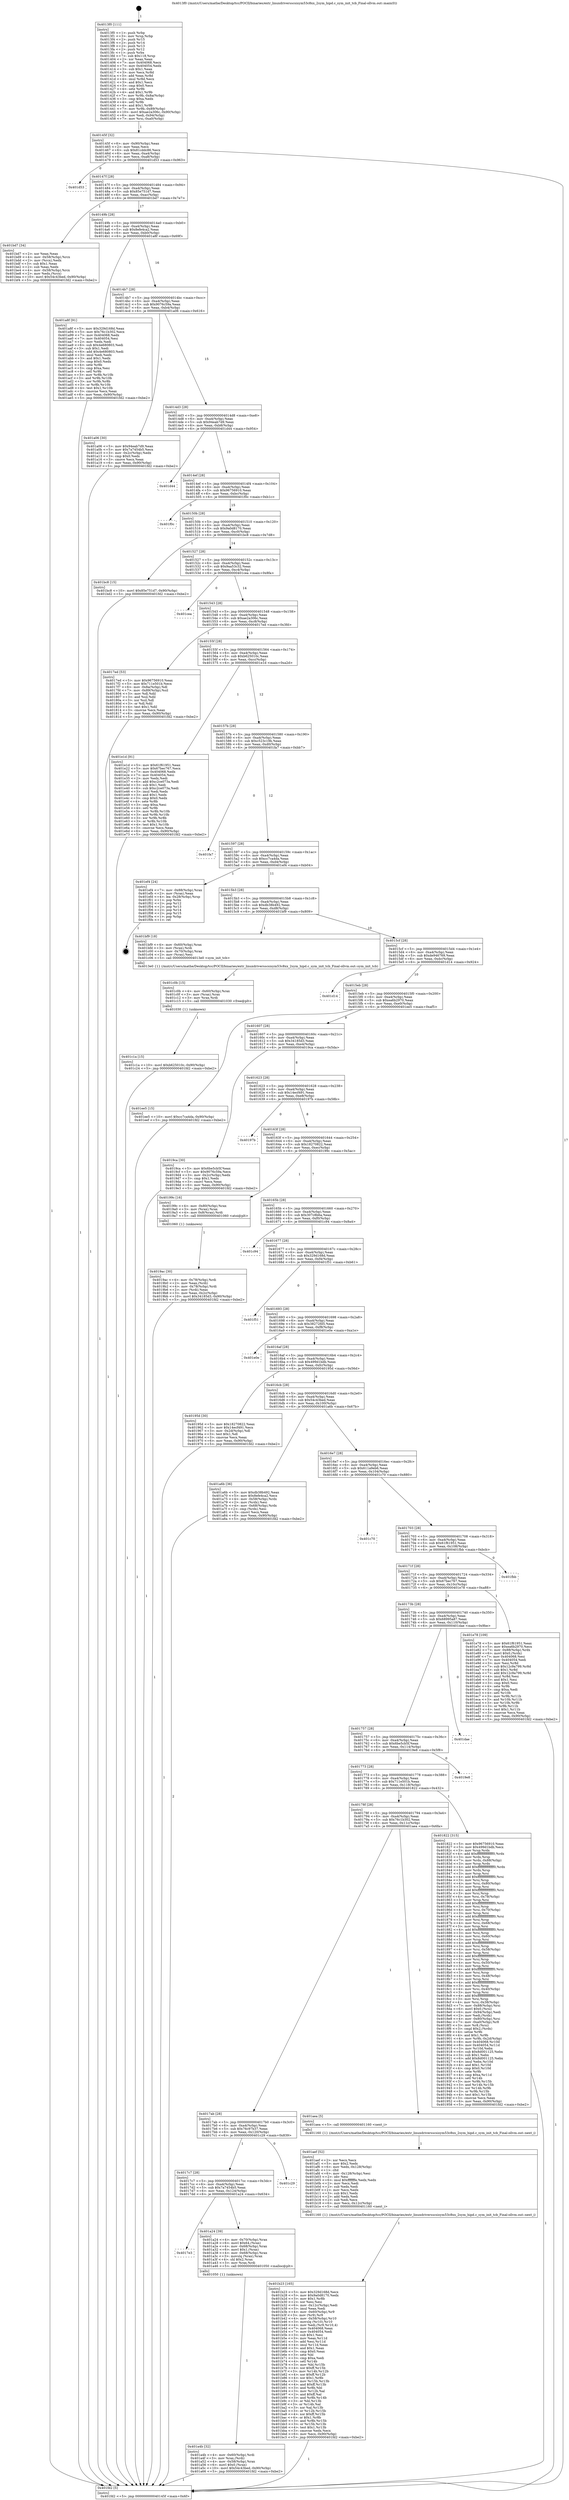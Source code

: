 digraph "0x4013f0" {
  label = "0x4013f0 (/mnt/c/Users/mathe/Desktop/tcc/POCII/binaries/extr_linuxdriversscsisym53c8xx_2sym_hipd.c_sym_init_tcb_Final-ollvm.out::main(0))"
  labelloc = "t"
  node[shape=record]

  Entry [label="",width=0.3,height=0.3,shape=circle,fillcolor=black,style=filled]
  "0x40145f" [label="{
     0x40145f [32]\l
     | [instrs]\l
     &nbsp;&nbsp;0x40145f \<+6\>: mov -0x90(%rbp),%eax\l
     &nbsp;&nbsp;0x401465 \<+2\>: mov %eax,%ecx\l
     &nbsp;&nbsp;0x401467 \<+6\>: sub $0x81cddc86,%ecx\l
     &nbsp;&nbsp;0x40146d \<+6\>: mov %eax,-0xa4(%rbp)\l
     &nbsp;&nbsp;0x401473 \<+6\>: mov %ecx,-0xa8(%rbp)\l
     &nbsp;&nbsp;0x401479 \<+6\>: je 0000000000401d53 \<main+0x963\>\l
  }"]
  "0x401d53" [label="{
     0x401d53\l
  }", style=dashed]
  "0x40147f" [label="{
     0x40147f [28]\l
     | [instrs]\l
     &nbsp;&nbsp;0x40147f \<+5\>: jmp 0000000000401484 \<main+0x94\>\l
     &nbsp;&nbsp;0x401484 \<+6\>: mov -0xa4(%rbp),%eax\l
     &nbsp;&nbsp;0x40148a \<+5\>: sub $0x85e751d7,%eax\l
     &nbsp;&nbsp;0x40148f \<+6\>: mov %eax,-0xac(%rbp)\l
     &nbsp;&nbsp;0x401495 \<+6\>: je 0000000000401bd7 \<main+0x7e7\>\l
  }"]
  Exit [label="",width=0.3,height=0.3,shape=circle,fillcolor=black,style=filled,peripheries=2]
  "0x401bd7" [label="{
     0x401bd7 [34]\l
     | [instrs]\l
     &nbsp;&nbsp;0x401bd7 \<+2\>: xor %eax,%eax\l
     &nbsp;&nbsp;0x401bd9 \<+4\>: mov -0x58(%rbp),%rcx\l
     &nbsp;&nbsp;0x401bdd \<+2\>: mov (%rcx),%edx\l
     &nbsp;&nbsp;0x401bdf \<+3\>: sub $0x1,%eax\l
     &nbsp;&nbsp;0x401be2 \<+2\>: sub %eax,%edx\l
     &nbsp;&nbsp;0x401be4 \<+4\>: mov -0x58(%rbp),%rcx\l
     &nbsp;&nbsp;0x401be8 \<+2\>: mov %edx,(%rcx)\l
     &nbsp;&nbsp;0x401bea \<+10\>: movl $0x54c43bed,-0x90(%rbp)\l
     &nbsp;&nbsp;0x401bf4 \<+5\>: jmp 0000000000401fd2 \<main+0xbe2\>\l
  }"]
  "0x40149b" [label="{
     0x40149b [28]\l
     | [instrs]\l
     &nbsp;&nbsp;0x40149b \<+5\>: jmp 00000000004014a0 \<main+0xb0\>\l
     &nbsp;&nbsp;0x4014a0 \<+6\>: mov -0xa4(%rbp),%eax\l
     &nbsp;&nbsp;0x4014a6 \<+5\>: sub $0x8efe4ca2,%eax\l
     &nbsp;&nbsp;0x4014ab \<+6\>: mov %eax,-0xb0(%rbp)\l
     &nbsp;&nbsp;0x4014b1 \<+6\>: je 0000000000401a8f \<main+0x69f\>\l
  }"]
  "0x401c1a" [label="{
     0x401c1a [15]\l
     | [instrs]\l
     &nbsp;&nbsp;0x401c1a \<+10\>: movl $0xb625010c,-0x90(%rbp)\l
     &nbsp;&nbsp;0x401c24 \<+5\>: jmp 0000000000401fd2 \<main+0xbe2\>\l
  }"]
  "0x401a8f" [label="{
     0x401a8f [91]\l
     | [instrs]\l
     &nbsp;&nbsp;0x401a8f \<+5\>: mov $0x329d168d,%eax\l
     &nbsp;&nbsp;0x401a94 \<+5\>: mov $0x76c1b302,%ecx\l
     &nbsp;&nbsp;0x401a99 \<+7\>: mov 0x404068,%edx\l
     &nbsp;&nbsp;0x401aa0 \<+7\>: mov 0x404054,%esi\l
     &nbsp;&nbsp;0x401aa7 \<+2\>: mov %edx,%edi\l
     &nbsp;&nbsp;0x401aa9 \<+6\>: sub $0x4e680803,%edi\l
     &nbsp;&nbsp;0x401aaf \<+3\>: sub $0x1,%edi\l
     &nbsp;&nbsp;0x401ab2 \<+6\>: add $0x4e680803,%edi\l
     &nbsp;&nbsp;0x401ab8 \<+3\>: imul %edi,%edx\l
     &nbsp;&nbsp;0x401abb \<+3\>: and $0x1,%edx\l
     &nbsp;&nbsp;0x401abe \<+3\>: cmp $0x0,%edx\l
     &nbsp;&nbsp;0x401ac1 \<+4\>: sete %r8b\l
     &nbsp;&nbsp;0x401ac5 \<+3\>: cmp $0xa,%esi\l
     &nbsp;&nbsp;0x401ac8 \<+4\>: setl %r9b\l
     &nbsp;&nbsp;0x401acc \<+3\>: mov %r8b,%r10b\l
     &nbsp;&nbsp;0x401acf \<+3\>: and %r9b,%r10b\l
     &nbsp;&nbsp;0x401ad2 \<+3\>: xor %r9b,%r8b\l
     &nbsp;&nbsp;0x401ad5 \<+3\>: or %r8b,%r10b\l
     &nbsp;&nbsp;0x401ad8 \<+4\>: test $0x1,%r10b\l
     &nbsp;&nbsp;0x401adc \<+3\>: cmovne %ecx,%eax\l
     &nbsp;&nbsp;0x401adf \<+6\>: mov %eax,-0x90(%rbp)\l
     &nbsp;&nbsp;0x401ae5 \<+5\>: jmp 0000000000401fd2 \<main+0xbe2\>\l
  }"]
  "0x4014b7" [label="{
     0x4014b7 [28]\l
     | [instrs]\l
     &nbsp;&nbsp;0x4014b7 \<+5\>: jmp 00000000004014bc \<main+0xcc\>\l
     &nbsp;&nbsp;0x4014bc \<+6\>: mov -0xa4(%rbp),%eax\l
     &nbsp;&nbsp;0x4014c2 \<+5\>: sub $0x9076c59a,%eax\l
     &nbsp;&nbsp;0x4014c7 \<+6\>: mov %eax,-0xb4(%rbp)\l
     &nbsp;&nbsp;0x4014cd \<+6\>: je 0000000000401a06 \<main+0x616\>\l
  }"]
  "0x401c0b" [label="{
     0x401c0b [15]\l
     | [instrs]\l
     &nbsp;&nbsp;0x401c0b \<+4\>: mov -0x60(%rbp),%rax\l
     &nbsp;&nbsp;0x401c0f \<+3\>: mov (%rax),%rax\l
     &nbsp;&nbsp;0x401c12 \<+3\>: mov %rax,%rdi\l
     &nbsp;&nbsp;0x401c15 \<+5\>: call 0000000000401030 \<free@plt\>\l
     | [calls]\l
     &nbsp;&nbsp;0x401030 \{1\} (unknown)\l
  }"]
  "0x401a06" [label="{
     0x401a06 [30]\l
     | [instrs]\l
     &nbsp;&nbsp;0x401a06 \<+5\>: mov $0x94eab7d9,%eax\l
     &nbsp;&nbsp;0x401a0b \<+5\>: mov $0x7a7454b5,%ecx\l
     &nbsp;&nbsp;0x401a10 \<+3\>: mov -0x2c(%rbp),%edx\l
     &nbsp;&nbsp;0x401a13 \<+3\>: cmp $0x0,%edx\l
     &nbsp;&nbsp;0x401a16 \<+3\>: cmove %ecx,%eax\l
     &nbsp;&nbsp;0x401a19 \<+6\>: mov %eax,-0x90(%rbp)\l
     &nbsp;&nbsp;0x401a1f \<+5\>: jmp 0000000000401fd2 \<main+0xbe2\>\l
  }"]
  "0x4014d3" [label="{
     0x4014d3 [28]\l
     | [instrs]\l
     &nbsp;&nbsp;0x4014d3 \<+5\>: jmp 00000000004014d8 \<main+0xe8\>\l
     &nbsp;&nbsp;0x4014d8 \<+6\>: mov -0xa4(%rbp),%eax\l
     &nbsp;&nbsp;0x4014de \<+5\>: sub $0x94eab7d9,%eax\l
     &nbsp;&nbsp;0x4014e3 \<+6\>: mov %eax,-0xb8(%rbp)\l
     &nbsp;&nbsp;0x4014e9 \<+6\>: je 0000000000401d44 \<main+0x954\>\l
  }"]
  "0x401b23" [label="{
     0x401b23 [165]\l
     | [instrs]\l
     &nbsp;&nbsp;0x401b23 \<+5\>: mov $0x329d168d,%ecx\l
     &nbsp;&nbsp;0x401b28 \<+5\>: mov $0x9a0d8170,%edx\l
     &nbsp;&nbsp;0x401b2d \<+3\>: mov $0x1,%r8b\l
     &nbsp;&nbsp;0x401b30 \<+2\>: xor %esi,%esi\l
     &nbsp;&nbsp;0x401b32 \<+6\>: mov -0x12c(%rbp),%edi\l
     &nbsp;&nbsp;0x401b38 \<+3\>: imul %eax,%edi\l
     &nbsp;&nbsp;0x401b3b \<+4\>: mov -0x60(%rbp),%r9\l
     &nbsp;&nbsp;0x401b3f \<+3\>: mov (%r9),%r9\l
     &nbsp;&nbsp;0x401b42 \<+4\>: mov -0x58(%rbp),%r10\l
     &nbsp;&nbsp;0x401b46 \<+3\>: movslq (%r10),%r10\l
     &nbsp;&nbsp;0x401b49 \<+4\>: mov %edi,(%r9,%r10,4)\l
     &nbsp;&nbsp;0x401b4d \<+7\>: mov 0x404068,%eax\l
     &nbsp;&nbsp;0x401b54 \<+7\>: mov 0x404054,%edi\l
     &nbsp;&nbsp;0x401b5b \<+3\>: sub $0x1,%esi\l
     &nbsp;&nbsp;0x401b5e \<+3\>: mov %eax,%r11d\l
     &nbsp;&nbsp;0x401b61 \<+3\>: add %esi,%r11d\l
     &nbsp;&nbsp;0x401b64 \<+4\>: imul %r11d,%eax\l
     &nbsp;&nbsp;0x401b68 \<+3\>: and $0x1,%eax\l
     &nbsp;&nbsp;0x401b6b \<+3\>: cmp $0x0,%eax\l
     &nbsp;&nbsp;0x401b6e \<+3\>: sete %bl\l
     &nbsp;&nbsp;0x401b71 \<+3\>: cmp $0xa,%edi\l
     &nbsp;&nbsp;0x401b74 \<+4\>: setl %r14b\l
     &nbsp;&nbsp;0x401b78 \<+3\>: mov %bl,%r15b\l
     &nbsp;&nbsp;0x401b7b \<+4\>: xor $0xff,%r15b\l
     &nbsp;&nbsp;0x401b7f \<+3\>: mov %r14b,%r12b\l
     &nbsp;&nbsp;0x401b82 \<+4\>: xor $0xff,%r12b\l
     &nbsp;&nbsp;0x401b86 \<+4\>: xor $0x1,%r8b\l
     &nbsp;&nbsp;0x401b8a \<+3\>: mov %r15b,%r13b\l
     &nbsp;&nbsp;0x401b8d \<+4\>: and $0xff,%r13b\l
     &nbsp;&nbsp;0x401b91 \<+3\>: and %r8b,%bl\l
     &nbsp;&nbsp;0x401b94 \<+3\>: mov %r12b,%al\l
     &nbsp;&nbsp;0x401b97 \<+2\>: and $0xff,%al\l
     &nbsp;&nbsp;0x401b99 \<+3\>: and %r8b,%r14b\l
     &nbsp;&nbsp;0x401b9c \<+3\>: or %bl,%r13b\l
     &nbsp;&nbsp;0x401b9f \<+3\>: or %r14b,%al\l
     &nbsp;&nbsp;0x401ba2 \<+3\>: xor %al,%r13b\l
     &nbsp;&nbsp;0x401ba5 \<+3\>: or %r12b,%r15b\l
     &nbsp;&nbsp;0x401ba8 \<+4\>: xor $0xff,%r15b\l
     &nbsp;&nbsp;0x401bac \<+4\>: or $0x1,%r8b\l
     &nbsp;&nbsp;0x401bb0 \<+3\>: and %r8b,%r15b\l
     &nbsp;&nbsp;0x401bb3 \<+3\>: or %r15b,%r13b\l
     &nbsp;&nbsp;0x401bb6 \<+4\>: test $0x1,%r13b\l
     &nbsp;&nbsp;0x401bba \<+3\>: cmovne %edx,%ecx\l
     &nbsp;&nbsp;0x401bbd \<+6\>: mov %ecx,-0x90(%rbp)\l
     &nbsp;&nbsp;0x401bc3 \<+5\>: jmp 0000000000401fd2 \<main+0xbe2\>\l
  }"]
  "0x401d44" [label="{
     0x401d44\l
  }", style=dashed]
  "0x4014ef" [label="{
     0x4014ef [28]\l
     | [instrs]\l
     &nbsp;&nbsp;0x4014ef \<+5\>: jmp 00000000004014f4 \<main+0x104\>\l
     &nbsp;&nbsp;0x4014f4 \<+6\>: mov -0xa4(%rbp),%eax\l
     &nbsp;&nbsp;0x4014fa \<+5\>: sub $0x96756910,%eax\l
     &nbsp;&nbsp;0x4014ff \<+6\>: mov %eax,-0xbc(%rbp)\l
     &nbsp;&nbsp;0x401505 \<+6\>: je 0000000000401f0c \<main+0xb1c\>\l
  }"]
  "0x401aef" [label="{
     0x401aef [52]\l
     | [instrs]\l
     &nbsp;&nbsp;0x401aef \<+2\>: xor %ecx,%ecx\l
     &nbsp;&nbsp;0x401af1 \<+5\>: mov $0x2,%edx\l
     &nbsp;&nbsp;0x401af6 \<+6\>: mov %edx,-0x128(%rbp)\l
     &nbsp;&nbsp;0x401afc \<+1\>: cltd\l
     &nbsp;&nbsp;0x401afd \<+6\>: mov -0x128(%rbp),%esi\l
     &nbsp;&nbsp;0x401b03 \<+2\>: idiv %esi\l
     &nbsp;&nbsp;0x401b05 \<+6\>: imul $0xfffffffe,%edx,%edx\l
     &nbsp;&nbsp;0x401b0b \<+2\>: mov %ecx,%edi\l
     &nbsp;&nbsp;0x401b0d \<+2\>: sub %edx,%edi\l
     &nbsp;&nbsp;0x401b0f \<+2\>: mov %ecx,%edx\l
     &nbsp;&nbsp;0x401b11 \<+3\>: sub $0x1,%edx\l
     &nbsp;&nbsp;0x401b14 \<+2\>: add %edx,%edi\l
     &nbsp;&nbsp;0x401b16 \<+2\>: sub %edi,%ecx\l
     &nbsp;&nbsp;0x401b18 \<+6\>: mov %ecx,-0x12c(%rbp)\l
     &nbsp;&nbsp;0x401b1e \<+5\>: call 0000000000401160 \<next_i\>\l
     | [calls]\l
     &nbsp;&nbsp;0x401160 \{1\} (/mnt/c/Users/mathe/Desktop/tcc/POCII/binaries/extr_linuxdriversscsisym53c8xx_2sym_hipd.c_sym_init_tcb_Final-ollvm.out::next_i)\l
  }"]
  "0x401f0c" [label="{
     0x401f0c\l
  }", style=dashed]
  "0x40150b" [label="{
     0x40150b [28]\l
     | [instrs]\l
     &nbsp;&nbsp;0x40150b \<+5\>: jmp 0000000000401510 \<main+0x120\>\l
     &nbsp;&nbsp;0x401510 \<+6\>: mov -0xa4(%rbp),%eax\l
     &nbsp;&nbsp;0x401516 \<+5\>: sub $0x9a0d8170,%eax\l
     &nbsp;&nbsp;0x40151b \<+6\>: mov %eax,-0xc0(%rbp)\l
     &nbsp;&nbsp;0x401521 \<+6\>: je 0000000000401bc8 \<main+0x7d8\>\l
  }"]
  "0x401a4b" [label="{
     0x401a4b [32]\l
     | [instrs]\l
     &nbsp;&nbsp;0x401a4b \<+4\>: mov -0x60(%rbp),%rdi\l
     &nbsp;&nbsp;0x401a4f \<+3\>: mov %rax,(%rdi)\l
     &nbsp;&nbsp;0x401a52 \<+4\>: mov -0x58(%rbp),%rax\l
     &nbsp;&nbsp;0x401a56 \<+6\>: movl $0x0,(%rax)\l
     &nbsp;&nbsp;0x401a5c \<+10\>: movl $0x54c43bed,-0x90(%rbp)\l
     &nbsp;&nbsp;0x401a66 \<+5\>: jmp 0000000000401fd2 \<main+0xbe2\>\l
  }"]
  "0x401bc8" [label="{
     0x401bc8 [15]\l
     | [instrs]\l
     &nbsp;&nbsp;0x401bc8 \<+10\>: movl $0x85e751d7,-0x90(%rbp)\l
     &nbsp;&nbsp;0x401bd2 \<+5\>: jmp 0000000000401fd2 \<main+0xbe2\>\l
  }"]
  "0x401527" [label="{
     0x401527 [28]\l
     | [instrs]\l
     &nbsp;&nbsp;0x401527 \<+5\>: jmp 000000000040152c \<main+0x13c\>\l
     &nbsp;&nbsp;0x40152c \<+6\>: mov -0xa4(%rbp),%eax\l
     &nbsp;&nbsp;0x401532 \<+5\>: sub $0x9aa53c32,%eax\l
     &nbsp;&nbsp;0x401537 \<+6\>: mov %eax,-0xc4(%rbp)\l
     &nbsp;&nbsp;0x40153d \<+6\>: je 0000000000401cea \<main+0x8fa\>\l
  }"]
  "0x4017e3" [label="{
     0x4017e3\l
  }", style=dashed]
  "0x401cea" [label="{
     0x401cea\l
  }", style=dashed]
  "0x401543" [label="{
     0x401543 [28]\l
     | [instrs]\l
     &nbsp;&nbsp;0x401543 \<+5\>: jmp 0000000000401548 \<main+0x158\>\l
     &nbsp;&nbsp;0x401548 \<+6\>: mov -0xa4(%rbp),%eax\l
     &nbsp;&nbsp;0x40154e \<+5\>: sub $0xae2a306c,%eax\l
     &nbsp;&nbsp;0x401553 \<+6\>: mov %eax,-0xc8(%rbp)\l
     &nbsp;&nbsp;0x401559 \<+6\>: je 00000000004017ed \<main+0x3fd\>\l
  }"]
  "0x401a24" [label="{
     0x401a24 [39]\l
     | [instrs]\l
     &nbsp;&nbsp;0x401a24 \<+4\>: mov -0x70(%rbp),%rax\l
     &nbsp;&nbsp;0x401a28 \<+6\>: movl $0x64,(%rax)\l
     &nbsp;&nbsp;0x401a2e \<+4\>: mov -0x68(%rbp),%rax\l
     &nbsp;&nbsp;0x401a32 \<+6\>: movl $0x1,(%rax)\l
     &nbsp;&nbsp;0x401a38 \<+4\>: mov -0x68(%rbp),%rax\l
     &nbsp;&nbsp;0x401a3c \<+3\>: movslq (%rax),%rax\l
     &nbsp;&nbsp;0x401a3f \<+4\>: shl $0x2,%rax\l
     &nbsp;&nbsp;0x401a43 \<+3\>: mov %rax,%rdi\l
     &nbsp;&nbsp;0x401a46 \<+5\>: call 0000000000401050 \<malloc@plt\>\l
     | [calls]\l
     &nbsp;&nbsp;0x401050 \{1\} (unknown)\l
  }"]
  "0x4017ed" [label="{
     0x4017ed [53]\l
     | [instrs]\l
     &nbsp;&nbsp;0x4017ed \<+5\>: mov $0x96756910,%eax\l
     &nbsp;&nbsp;0x4017f2 \<+5\>: mov $0x711e501b,%ecx\l
     &nbsp;&nbsp;0x4017f7 \<+6\>: mov -0x8a(%rbp),%dl\l
     &nbsp;&nbsp;0x4017fd \<+7\>: mov -0x89(%rbp),%sil\l
     &nbsp;&nbsp;0x401804 \<+3\>: mov %dl,%dil\l
     &nbsp;&nbsp;0x401807 \<+3\>: and %sil,%dil\l
     &nbsp;&nbsp;0x40180a \<+3\>: xor %sil,%dl\l
     &nbsp;&nbsp;0x40180d \<+3\>: or %dl,%dil\l
     &nbsp;&nbsp;0x401810 \<+4\>: test $0x1,%dil\l
     &nbsp;&nbsp;0x401814 \<+3\>: cmovne %ecx,%eax\l
     &nbsp;&nbsp;0x401817 \<+6\>: mov %eax,-0x90(%rbp)\l
     &nbsp;&nbsp;0x40181d \<+5\>: jmp 0000000000401fd2 \<main+0xbe2\>\l
  }"]
  "0x40155f" [label="{
     0x40155f [28]\l
     | [instrs]\l
     &nbsp;&nbsp;0x40155f \<+5\>: jmp 0000000000401564 \<main+0x174\>\l
     &nbsp;&nbsp;0x401564 \<+6\>: mov -0xa4(%rbp),%eax\l
     &nbsp;&nbsp;0x40156a \<+5\>: sub $0xb625010c,%eax\l
     &nbsp;&nbsp;0x40156f \<+6\>: mov %eax,-0xcc(%rbp)\l
     &nbsp;&nbsp;0x401575 \<+6\>: je 0000000000401e1d \<main+0xa2d\>\l
  }"]
  "0x401fd2" [label="{
     0x401fd2 [5]\l
     | [instrs]\l
     &nbsp;&nbsp;0x401fd2 \<+5\>: jmp 000000000040145f \<main+0x6f\>\l
  }"]
  "0x4013f0" [label="{
     0x4013f0 [111]\l
     | [instrs]\l
     &nbsp;&nbsp;0x4013f0 \<+1\>: push %rbp\l
     &nbsp;&nbsp;0x4013f1 \<+3\>: mov %rsp,%rbp\l
     &nbsp;&nbsp;0x4013f4 \<+2\>: push %r15\l
     &nbsp;&nbsp;0x4013f6 \<+2\>: push %r14\l
     &nbsp;&nbsp;0x4013f8 \<+2\>: push %r13\l
     &nbsp;&nbsp;0x4013fa \<+2\>: push %r12\l
     &nbsp;&nbsp;0x4013fc \<+1\>: push %rbx\l
     &nbsp;&nbsp;0x4013fd \<+7\>: sub $0x118,%rsp\l
     &nbsp;&nbsp;0x401404 \<+2\>: xor %eax,%eax\l
     &nbsp;&nbsp;0x401406 \<+7\>: mov 0x404068,%ecx\l
     &nbsp;&nbsp;0x40140d \<+7\>: mov 0x404054,%edx\l
     &nbsp;&nbsp;0x401414 \<+3\>: sub $0x1,%eax\l
     &nbsp;&nbsp;0x401417 \<+3\>: mov %ecx,%r8d\l
     &nbsp;&nbsp;0x40141a \<+3\>: add %eax,%r8d\l
     &nbsp;&nbsp;0x40141d \<+4\>: imul %r8d,%ecx\l
     &nbsp;&nbsp;0x401421 \<+3\>: and $0x1,%ecx\l
     &nbsp;&nbsp;0x401424 \<+3\>: cmp $0x0,%ecx\l
     &nbsp;&nbsp;0x401427 \<+4\>: sete %r9b\l
     &nbsp;&nbsp;0x40142b \<+4\>: and $0x1,%r9b\l
     &nbsp;&nbsp;0x40142f \<+7\>: mov %r9b,-0x8a(%rbp)\l
     &nbsp;&nbsp;0x401436 \<+3\>: cmp $0xa,%edx\l
     &nbsp;&nbsp;0x401439 \<+4\>: setl %r9b\l
     &nbsp;&nbsp;0x40143d \<+4\>: and $0x1,%r9b\l
     &nbsp;&nbsp;0x401441 \<+7\>: mov %r9b,-0x89(%rbp)\l
     &nbsp;&nbsp;0x401448 \<+10\>: movl $0xae2a306c,-0x90(%rbp)\l
     &nbsp;&nbsp;0x401452 \<+6\>: mov %edi,-0x94(%rbp)\l
     &nbsp;&nbsp;0x401458 \<+7\>: mov %rsi,-0xa0(%rbp)\l
  }"]
  "0x4017c7" [label="{
     0x4017c7 [28]\l
     | [instrs]\l
     &nbsp;&nbsp;0x4017c7 \<+5\>: jmp 00000000004017cc \<main+0x3dc\>\l
     &nbsp;&nbsp;0x4017cc \<+6\>: mov -0xa4(%rbp),%eax\l
     &nbsp;&nbsp;0x4017d2 \<+5\>: sub $0x7a7454b5,%eax\l
     &nbsp;&nbsp;0x4017d7 \<+6\>: mov %eax,-0x124(%rbp)\l
     &nbsp;&nbsp;0x4017dd \<+6\>: je 0000000000401a24 \<main+0x634\>\l
  }"]
  "0x401e1d" [label="{
     0x401e1d [91]\l
     | [instrs]\l
     &nbsp;&nbsp;0x401e1d \<+5\>: mov $0x61f61951,%eax\l
     &nbsp;&nbsp;0x401e22 \<+5\>: mov $0x67bec767,%ecx\l
     &nbsp;&nbsp;0x401e27 \<+7\>: mov 0x404068,%edx\l
     &nbsp;&nbsp;0x401e2e \<+7\>: mov 0x404054,%esi\l
     &nbsp;&nbsp;0x401e35 \<+2\>: mov %edx,%edi\l
     &nbsp;&nbsp;0x401e37 \<+6\>: add $0xc2ce073a,%edi\l
     &nbsp;&nbsp;0x401e3d \<+3\>: sub $0x1,%edi\l
     &nbsp;&nbsp;0x401e40 \<+6\>: sub $0xc2ce073a,%edi\l
     &nbsp;&nbsp;0x401e46 \<+3\>: imul %edi,%edx\l
     &nbsp;&nbsp;0x401e49 \<+3\>: and $0x1,%edx\l
     &nbsp;&nbsp;0x401e4c \<+3\>: cmp $0x0,%edx\l
     &nbsp;&nbsp;0x401e4f \<+4\>: sete %r8b\l
     &nbsp;&nbsp;0x401e53 \<+3\>: cmp $0xa,%esi\l
     &nbsp;&nbsp;0x401e56 \<+4\>: setl %r9b\l
     &nbsp;&nbsp;0x401e5a \<+3\>: mov %r8b,%r10b\l
     &nbsp;&nbsp;0x401e5d \<+3\>: and %r9b,%r10b\l
     &nbsp;&nbsp;0x401e60 \<+3\>: xor %r9b,%r8b\l
     &nbsp;&nbsp;0x401e63 \<+3\>: or %r8b,%r10b\l
     &nbsp;&nbsp;0x401e66 \<+4\>: test $0x1,%r10b\l
     &nbsp;&nbsp;0x401e6a \<+3\>: cmovne %ecx,%eax\l
     &nbsp;&nbsp;0x401e6d \<+6\>: mov %eax,-0x90(%rbp)\l
     &nbsp;&nbsp;0x401e73 \<+5\>: jmp 0000000000401fd2 \<main+0xbe2\>\l
  }"]
  "0x40157b" [label="{
     0x40157b [28]\l
     | [instrs]\l
     &nbsp;&nbsp;0x40157b \<+5\>: jmp 0000000000401580 \<main+0x190\>\l
     &nbsp;&nbsp;0x401580 \<+6\>: mov -0xa4(%rbp),%eax\l
     &nbsp;&nbsp;0x401586 \<+5\>: sub $0xc523c19b,%eax\l
     &nbsp;&nbsp;0x40158b \<+6\>: mov %eax,-0xd0(%rbp)\l
     &nbsp;&nbsp;0x401591 \<+6\>: je 0000000000401fa7 \<main+0xbb7\>\l
  }"]
  "0x401c29" [label="{
     0x401c29\l
  }", style=dashed]
  "0x401fa7" [label="{
     0x401fa7\l
  }", style=dashed]
  "0x401597" [label="{
     0x401597 [28]\l
     | [instrs]\l
     &nbsp;&nbsp;0x401597 \<+5\>: jmp 000000000040159c \<main+0x1ac\>\l
     &nbsp;&nbsp;0x40159c \<+6\>: mov -0xa4(%rbp),%eax\l
     &nbsp;&nbsp;0x4015a2 \<+5\>: sub $0xcc7ca4da,%eax\l
     &nbsp;&nbsp;0x4015a7 \<+6\>: mov %eax,-0xd4(%rbp)\l
     &nbsp;&nbsp;0x4015ad \<+6\>: je 0000000000401ef4 \<main+0xb04\>\l
  }"]
  "0x4017ab" [label="{
     0x4017ab [28]\l
     | [instrs]\l
     &nbsp;&nbsp;0x4017ab \<+5\>: jmp 00000000004017b0 \<main+0x3c0\>\l
     &nbsp;&nbsp;0x4017b0 \<+6\>: mov -0xa4(%rbp),%eax\l
     &nbsp;&nbsp;0x4017b6 \<+5\>: sub $0x76c97b37,%eax\l
     &nbsp;&nbsp;0x4017bb \<+6\>: mov %eax,-0x120(%rbp)\l
     &nbsp;&nbsp;0x4017c1 \<+6\>: je 0000000000401c29 \<main+0x839\>\l
  }"]
  "0x401ef4" [label="{
     0x401ef4 [24]\l
     | [instrs]\l
     &nbsp;&nbsp;0x401ef4 \<+7\>: mov -0x88(%rbp),%rax\l
     &nbsp;&nbsp;0x401efb \<+2\>: mov (%rax),%eax\l
     &nbsp;&nbsp;0x401efd \<+4\>: lea -0x28(%rbp),%rsp\l
     &nbsp;&nbsp;0x401f01 \<+1\>: pop %rbx\l
     &nbsp;&nbsp;0x401f02 \<+2\>: pop %r12\l
     &nbsp;&nbsp;0x401f04 \<+2\>: pop %r13\l
     &nbsp;&nbsp;0x401f06 \<+2\>: pop %r14\l
     &nbsp;&nbsp;0x401f08 \<+2\>: pop %r15\l
     &nbsp;&nbsp;0x401f0a \<+1\>: pop %rbp\l
     &nbsp;&nbsp;0x401f0b \<+1\>: ret\l
  }"]
  "0x4015b3" [label="{
     0x4015b3 [28]\l
     | [instrs]\l
     &nbsp;&nbsp;0x4015b3 \<+5\>: jmp 00000000004015b8 \<main+0x1c8\>\l
     &nbsp;&nbsp;0x4015b8 \<+6\>: mov -0xa4(%rbp),%eax\l
     &nbsp;&nbsp;0x4015be \<+5\>: sub $0xdb38b492,%eax\l
     &nbsp;&nbsp;0x4015c3 \<+6\>: mov %eax,-0xd8(%rbp)\l
     &nbsp;&nbsp;0x4015c9 \<+6\>: je 0000000000401bf9 \<main+0x809\>\l
  }"]
  "0x401aea" [label="{
     0x401aea [5]\l
     | [instrs]\l
     &nbsp;&nbsp;0x401aea \<+5\>: call 0000000000401160 \<next_i\>\l
     | [calls]\l
     &nbsp;&nbsp;0x401160 \{1\} (/mnt/c/Users/mathe/Desktop/tcc/POCII/binaries/extr_linuxdriversscsisym53c8xx_2sym_hipd.c_sym_init_tcb_Final-ollvm.out::next_i)\l
  }"]
  "0x401bf9" [label="{
     0x401bf9 [18]\l
     | [instrs]\l
     &nbsp;&nbsp;0x401bf9 \<+4\>: mov -0x60(%rbp),%rax\l
     &nbsp;&nbsp;0x401bfd \<+3\>: mov (%rax),%rdi\l
     &nbsp;&nbsp;0x401c00 \<+4\>: mov -0x70(%rbp),%rax\l
     &nbsp;&nbsp;0x401c04 \<+2\>: mov (%rax),%esi\l
     &nbsp;&nbsp;0x401c06 \<+5\>: call 00000000004013e0 \<sym_init_tcb\>\l
     | [calls]\l
     &nbsp;&nbsp;0x4013e0 \{1\} (/mnt/c/Users/mathe/Desktop/tcc/POCII/binaries/extr_linuxdriversscsisym53c8xx_2sym_hipd.c_sym_init_tcb_Final-ollvm.out::sym_init_tcb)\l
  }"]
  "0x4015cf" [label="{
     0x4015cf [28]\l
     | [instrs]\l
     &nbsp;&nbsp;0x4015cf \<+5\>: jmp 00000000004015d4 \<main+0x1e4\>\l
     &nbsp;&nbsp;0x4015d4 \<+6\>: mov -0xa4(%rbp),%eax\l
     &nbsp;&nbsp;0x4015da \<+5\>: sub $0xde946769,%eax\l
     &nbsp;&nbsp;0x4015df \<+6\>: mov %eax,-0xdc(%rbp)\l
     &nbsp;&nbsp;0x4015e5 \<+6\>: je 0000000000401d14 \<main+0x924\>\l
  }"]
  "0x4019ac" [label="{
     0x4019ac [30]\l
     | [instrs]\l
     &nbsp;&nbsp;0x4019ac \<+4\>: mov -0x78(%rbp),%rdi\l
     &nbsp;&nbsp;0x4019b0 \<+2\>: mov %eax,(%rdi)\l
     &nbsp;&nbsp;0x4019b2 \<+4\>: mov -0x78(%rbp),%rdi\l
     &nbsp;&nbsp;0x4019b6 \<+2\>: mov (%rdi),%eax\l
     &nbsp;&nbsp;0x4019b8 \<+3\>: mov %eax,-0x2c(%rbp)\l
     &nbsp;&nbsp;0x4019bb \<+10\>: movl $0x34185d3,-0x90(%rbp)\l
     &nbsp;&nbsp;0x4019c5 \<+5\>: jmp 0000000000401fd2 \<main+0xbe2\>\l
  }"]
  "0x401d14" [label="{
     0x401d14\l
  }", style=dashed]
  "0x4015eb" [label="{
     0x4015eb [28]\l
     | [instrs]\l
     &nbsp;&nbsp;0x4015eb \<+5\>: jmp 00000000004015f0 \<main+0x200\>\l
     &nbsp;&nbsp;0x4015f0 \<+6\>: mov -0xa4(%rbp),%eax\l
     &nbsp;&nbsp;0x4015f6 \<+5\>: sub $0xea6b2970,%eax\l
     &nbsp;&nbsp;0x4015fb \<+6\>: mov %eax,-0xe0(%rbp)\l
     &nbsp;&nbsp;0x401601 \<+6\>: je 0000000000401ee5 \<main+0xaf5\>\l
  }"]
  "0x40178f" [label="{
     0x40178f [28]\l
     | [instrs]\l
     &nbsp;&nbsp;0x40178f \<+5\>: jmp 0000000000401794 \<main+0x3a4\>\l
     &nbsp;&nbsp;0x401794 \<+6\>: mov -0xa4(%rbp),%eax\l
     &nbsp;&nbsp;0x40179a \<+5\>: sub $0x76c1b302,%eax\l
     &nbsp;&nbsp;0x40179f \<+6\>: mov %eax,-0x11c(%rbp)\l
     &nbsp;&nbsp;0x4017a5 \<+6\>: je 0000000000401aea \<main+0x6fa\>\l
  }"]
  "0x401ee5" [label="{
     0x401ee5 [15]\l
     | [instrs]\l
     &nbsp;&nbsp;0x401ee5 \<+10\>: movl $0xcc7ca4da,-0x90(%rbp)\l
     &nbsp;&nbsp;0x401eef \<+5\>: jmp 0000000000401fd2 \<main+0xbe2\>\l
  }"]
  "0x401607" [label="{
     0x401607 [28]\l
     | [instrs]\l
     &nbsp;&nbsp;0x401607 \<+5\>: jmp 000000000040160c \<main+0x21c\>\l
     &nbsp;&nbsp;0x40160c \<+6\>: mov -0xa4(%rbp),%eax\l
     &nbsp;&nbsp;0x401612 \<+5\>: sub $0x34185d3,%eax\l
     &nbsp;&nbsp;0x401617 \<+6\>: mov %eax,-0xe4(%rbp)\l
     &nbsp;&nbsp;0x40161d \<+6\>: je 00000000004019ca \<main+0x5da\>\l
  }"]
  "0x401822" [label="{
     0x401822 [315]\l
     | [instrs]\l
     &nbsp;&nbsp;0x401822 \<+5\>: mov $0x96756910,%eax\l
     &nbsp;&nbsp;0x401827 \<+5\>: mov $0x499d1bdb,%ecx\l
     &nbsp;&nbsp;0x40182c \<+3\>: mov %rsp,%rdx\l
     &nbsp;&nbsp;0x40182f \<+4\>: add $0xfffffffffffffff0,%rdx\l
     &nbsp;&nbsp;0x401833 \<+3\>: mov %rdx,%rsp\l
     &nbsp;&nbsp;0x401836 \<+7\>: mov %rdx,-0x88(%rbp)\l
     &nbsp;&nbsp;0x40183d \<+3\>: mov %rsp,%rdx\l
     &nbsp;&nbsp;0x401840 \<+4\>: add $0xfffffffffffffff0,%rdx\l
     &nbsp;&nbsp;0x401844 \<+3\>: mov %rdx,%rsp\l
     &nbsp;&nbsp;0x401847 \<+3\>: mov %rsp,%rsi\l
     &nbsp;&nbsp;0x40184a \<+4\>: add $0xfffffffffffffff0,%rsi\l
     &nbsp;&nbsp;0x40184e \<+3\>: mov %rsi,%rsp\l
     &nbsp;&nbsp;0x401851 \<+4\>: mov %rsi,-0x80(%rbp)\l
     &nbsp;&nbsp;0x401855 \<+3\>: mov %rsp,%rsi\l
     &nbsp;&nbsp;0x401858 \<+4\>: add $0xfffffffffffffff0,%rsi\l
     &nbsp;&nbsp;0x40185c \<+3\>: mov %rsi,%rsp\l
     &nbsp;&nbsp;0x40185f \<+4\>: mov %rsi,-0x78(%rbp)\l
     &nbsp;&nbsp;0x401863 \<+3\>: mov %rsp,%rsi\l
     &nbsp;&nbsp;0x401866 \<+4\>: add $0xfffffffffffffff0,%rsi\l
     &nbsp;&nbsp;0x40186a \<+3\>: mov %rsi,%rsp\l
     &nbsp;&nbsp;0x40186d \<+4\>: mov %rsi,-0x70(%rbp)\l
     &nbsp;&nbsp;0x401871 \<+3\>: mov %rsp,%rsi\l
     &nbsp;&nbsp;0x401874 \<+4\>: add $0xfffffffffffffff0,%rsi\l
     &nbsp;&nbsp;0x401878 \<+3\>: mov %rsi,%rsp\l
     &nbsp;&nbsp;0x40187b \<+4\>: mov %rsi,-0x68(%rbp)\l
     &nbsp;&nbsp;0x40187f \<+3\>: mov %rsp,%rsi\l
     &nbsp;&nbsp;0x401882 \<+4\>: add $0xfffffffffffffff0,%rsi\l
     &nbsp;&nbsp;0x401886 \<+3\>: mov %rsi,%rsp\l
     &nbsp;&nbsp;0x401889 \<+4\>: mov %rsi,-0x60(%rbp)\l
     &nbsp;&nbsp;0x40188d \<+3\>: mov %rsp,%rsi\l
     &nbsp;&nbsp;0x401890 \<+4\>: add $0xfffffffffffffff0,%rsi\l
     &nbsp;&nbsp;0x401894 \<+3\>: mov %rsi,%rsp\l
     &nbsp;&nbsp;0x401897 \<+4\>: mov %rsi,-0x58(%rbp)\l
     &nbsp;&nbsp;0x40189b \<+3\>: mov %rsp,%rsi\l
     &nbsp;&nbsp;0x40189e \<+4\>: add $0xfffffffffffffff0,%rsi\l
     &nbsp;&nbsp;0x4018a2 \<+3\>: mov %rsi,%rsp\l
     &nbsp;&nbsp;0x4018a5 \<+4\>: mov %rsi,-0x50(%rbp)\l
     &nbsp;&nbsp;0x4018a9 \<+3\>: mov %rsp,%rsi\l
     &nbsp;&nbsp;0x4018ac \<+4\>: add $0xfffffffffffffff0,%rsi\l
     &nbsp;&nbsp;0x4018b0 \<+3\>: mov %rsi,%rsp\l
     &nbsp;&nbsp;0x4018b3 \<+4\>: mov %rsi,-0x48(%rbp)\l
     &nbsp;&nbsp;0x4018b7 \<+3\>: mov %rsp,%rsi\l
     &nbsp;&nbsp;0x4018ba \<+4\>: add $0xfffffffffffffff0,%rsi\l
     &nbsp;&nbsp;0x4018be \<+3\>: mov %rsi,%rsp\l
     &nbsp;&nbsp;0x4018c1 \<+4\>: mov %rsi,-0x40(%rbp)\l
     &nbsp;&nbsp;0x4018c5 \<+3\>: mov %rsp,%rsi\l
     &nbsp;&nbsp;0x4018c8 \<+4\>: add $0xfffffffffffffff0,%rsi\l
     &nbsp;&nbsp;0x4018cc \<+3\>: mov %rsi,%rsp\l
     &nbsp;&nbsp;0x4018cf \<+4\>: mov %rsi,-0x38(%rbp)\l
     &nbsp;&nbsp;0x4018d3 \<+7\>: mov -0x88(%rbp),%rsi\l
     &nbsp;&nbsp;0x4018da \<+6\>: movl $0x0,(%rsi)\l
     &nbsp;&nbsp;0x4018e0 \<+6\>: mov -0x94(%rbp),%edi\l
     &nbsp;&nbsp;0x4018e6 \<+2\>: mov %edi,(%rdx)\l
     &nbsp;&nbsp;0x4018e8 \<+4\>: mov -0x80(%rbp),%rsi\l
     &nbsp;&nbsp;0x4018ec \<+7\>: mov -0xa0(%rbp),%r8\l
     &nbsp;&nbsp;0x4018f3 \<+3\>: mov %r8,(%rsi)\l
     &nbsp;&nbsp;0x4018f6 \<+3\>: cmpl $0x2,(%rdx)\l
     &nbsp;&nbsp;0x4018f9 \<+4\>: setne %r9b\l
     &nbsp;&nbsp;0x4018fd \<+4\>: and $0x1,%r9b\l
     &nbsp;&nbsp;0x401901 \<+4\>: mov %r9b,-0x2d(%rbp)\l
     &nbsp;&nbsp;0x401905 \<+8\>: mov 0x404068,%r10d\l
     &nbsp;&nbsp;0x40190d \<+8\>: mov 0x404054,%r11d\l
     &nbsp;&nbsp;0x401915 \<+3\>: mov %r10d,%ebx\l
     &nbsp;&nbsp;0x401918 \<+6\>: sub $0x8d001125,%ebx\l
     &nbsp;&nbsp;0x40191e \<+3\>: sub $0x1,%ebx\l
     &nbsp;&nbsp;0x401921 \<+6\>: add $0x8d001125,%ebx\l
     &nbsp;&nbsp;0x401927 \<+4\>: imul %ebx,%r10d\l
     &nbsp;&nbsp;0x40192b \<+4\>: and $0x1,%r10d\l
     &nbsp;&nbsp;0x40192f \<+4\>: cmp $0x0,%r10d\l
     &nbsp;&nbsp;0x401933 \<+4\>: sete %r9b\l
     &nbsp;&nbsp;0x401937 \<+4\>: cmp $0xa,%r11d\l
     &nbsp;&nbsp;0x40193b \<+4\>: setl %r14b\l
     &nbsp;&nbsp;0x40193f \<+3\>: mov %r9b,%r15b\l
     &nbsp;&nbsp;0x401942 \<+3\>: and %r14b,%r15b\l
     &nbsp;&nbsp;0x401945 \<+3\>: xor %r14b,%r9b\l
     &nbsp;&nbsp;0x401948 \<+3\>: or %r9b,%r15b\l
     &nbsp;&nbsp;0x40194b \<+4\>: test $0x1,%r15b\l
     &nbsp;&nbsp;0x40194f \<+3\>: cmovne %ecx,%eax\l
     &nbsp;&nbsp;0x401952 \<+6\>: mov %eax,-0x90(%rbp)\l
     &nbsp;&nbsp;0x401958 \<+5\>: jmp 0000000000401fd2 \<main+0xbe2\>\l
  }"]
  "0x4019ca" [label="{
     0x4019ca [30]\l
     | [instrs]\l
     &nbsp;&nbsp;0x4019ca \<+5\>: mov $0x6be5cb5f,%eax\l
     &nbsp;&nbsp;0x4019cf \<+5\>: mov $0x9076c59a,%ecx\l
     &nbsp;&nbsp;0x4019d4 \<+3\>: mov -0x2c(%rbp),%edx\l
     &nbsp;&nbsp;0x4019d7 \<+3\>: cmp $0x1,%edx\l
     &nbsp;&nbsp;0x4019da \<+3\>: cmovl %ecx,%eax\l
     &nbsp;&nbsp;0x4019dd \<+6\>: mov %eax,-0x90(%rbp)\l
     &nbsp;&nbsp;0x4019e3 \<+5\>: jmp 0000000000401fd2 \<main+0xbe2\>\l
  }"]
  "0x401623" [label="{
     0x401623 [28]\l
     | [instrs]\l
     &nbsp;&nbsp;0x401623 \<+5\>: jmp 0000000000401628 \<main+0x238\>\l
     &nbsp;&nbsp;0x401628 \<+6\>: mov -0xa4(%rbp),%eax\l
     &nbsp;&nbsp;0x40162e \<+5\>: sub $0x14ecf491,%eax\l
     &nbsp;&nbsp;0x401633 \<+6\>: mov %eax,-0xe8(%rbp)\l
     &nbsp;&nbsp;0x401639 \<+6\>: je 000000000040197b \<main+0x58b\>\l
  }"]
  "0x401773" [label="{
     0x401773 [28]\l
     | [instrs]\l
     &nbsp;&nbsp;0x401773 \<+5\>: jmp 0000000000401778 \<main+0x388\>\l
     &nbsp;&nbsp;0x401778 \<+6\>: mov -0xa4(%rbp),%eax\l
     &nbsp;&nbsp;0x40177e \<+5\>: sub $0x711e501b,%eax\l
     &nbsp;&nbsp;0x401783 \<+6\>: mov %eax,-0x118(%rbp)\l
     &nbsp;&nbsp;0x401789 \<+6\>: je 0000000000401822 \<main+0x432\>\l
  }"]
  "0x40197b" [label="{
     0x40197b\l
  }", style=dashed]
  "0x40163f" [label="{
     0x40163f [28]\l
     | [instrs]\l
     &nbsp;&nbsp;0x40163f \<+5\>: jmp 0000000000401644 \<main+0x254\>\l
     &nbsp;&nbsp;0x401644 \<+6\>: mov -0xa4(%rbp),%eax\l
     &nbsp;&nbsp;0x40164a \<+5\>: sub $0x18270822,%eax\l
     &nbsp;&nbsp;0x40164f \<+6\>: mov %eax,-0xec(%rbp)\l
     &nbsp;&nbsp;0x401655 \<+6\>: je 000000000040199c \<main+0x5ac\>\l
  }"]
  "0x4019e8" [label="{
     0x4019e8\l
  }", style=dashed]
  "0x40199c" [label="{
     0x40199c [16]\l
     | [instrs]\l
     &nbsp;&nbsp;0x40199c \<+4\>: mov -0x80(%rbp),%rax\l
     &nbsp;&nbsp;0x4019a0 \<+3\>: mov (%rax),%rax\l
     &nbsp;&nbsp;0x4019a3 \<+4\>: mov 0x8(%rax),%rdi\l
     &nbsp;&nbsp;0x4019a7 \<+5\>: call 0000000000401060 \<atoi@plt\>\l
     | [calls]\l
     &nbsp;&nbsp;0x401060 \{1\} (unknown)\l
  }"]
  "0x40165b" [label="{
     0x40165b [28]\l
     | [instrs]\l
     &nbsp;&nbsp;0x40165b \<+5\>: jmp 0000000000401660 \<main+0x270\>\l
     &nbsp;&nbsp;0x401660 \<+6\>: mov -0xa4(%rbp),%eax\l
     &nbsp;&nbsp;0x401666 \<+5\>: sub $0x307c8b6a,%eax\l
     &nbsp;&nbsp;0x40166b \<+6\>: mov %eax,-0xf0(%rbp)\l
     &nbsp;&nbsp;0x401671 \<+6\>: je 0000000000401c94 \<main+0x8a4\>\l
  }"]
  "0x401757" [label="{
     0x401757 [28]\l
     | [instrs]\l
     &nbsp;&nbsp;0x401757 \<+5\>: jmp 000000000040175c \<main+0x36c\>\l
     &nbsp;&nbsp;0x40175c \<+6\>: mov -0xa4(%rbp),%eax\l
     &nbsp;&nbsp;0x401762 \<+5\>: sub $0x6be5cb5f,%eax\l
     &nbsp;&nbsp;0x401767 \<+6\>: mov %eax,-0x114(%rbp)\l
     &nbsp;&nbsp;0x40176d \<+6\>: je 00000000004019e8 \<main+0x5f8\>\l
  }"]
  "0x401c94" [label="{
     0x401c94\l
  }", style=dashed]
  "0x401677" [label="{
     0x401677 [28]\l
     | [instrs]\l
     &nbsp;&nbsp;0x401677 \<+5\>: jmp 000000000040167c \<main+0x28c\>\l
     &nbsp;&nbsp;0x40167c \<+6\>: mov -0xa4(%rbp),%eax\l
     &nbsp;&nbsp;0x401682 \<+5\>: sub $0x329d168d,%eax\l
     &nbsp;&nbsp;0x401687 \<+6\>: mov %eax,-0xf4(%rbp)\l
     &nbsp;&nbsp;0x40168d \<+6\>: je 0000000000401f51 \<main+0xb61\>\l
  }"]
  "0x401dae" [label="{
     0x401dae\l
  }", style=dashed]
  "0x401f51" [label="{
     0x401f51\l
  }", style=dashed]
  "0x401693" [label="{
     0x401693 [28]\l
     | [instrs]\l
     &nbsp;&nbsp;0x401693 \<+5\>: jmp 0000000000401698 \<main+0x2a8\>\l
     &nbsp;&nbsp;0x401698 \<+6\>: mov -0xa4(%rbp),%eax\l
     &nbsp;&nbsp;0x40169e \<+5\>: sub $0x38272fd5,%eax\l
     &nbsp;&nbsp;0x4016a3 \<+6\>: mov %eax,-0xf8(%rbp)\l
     &nbsp;&nbsp;0x4016a9 \<+6\>: je 0000000000401e0e \<main+0xa1e\>\l
  }"]
  "0x40173b" [label="{
     0x40173b [28]\l
     | [instrs]\l
     &nbsp;&nbsp;0x40173b \<+5\>: jmp 0000000000401740 \<main+0x350\>\l
     &nbsp;&nbsp;0x401740 \<+6\>: mov -0xa4(%rbp),%eax\l
     &nbsp;&nbsp;0x401746 \<+5\>: sub $0x68995a87,%eax\l
     &nbsp;&nbsp;0x40174b \<+6\>: mov %eax,-0x110(%rbp)\l
     &nbsp;&nbsp;0x401751 \<+6\>: je 0000000000401dae \<main+0x9be\>\l
  }"]
  "0x401e0e" [label="{
     0x401e0e\l
  }", style=dashed]
  "0x4016af" [label="{
     0x4016af [28]\l
     | [instrs]\l
     &nbsp;&nbsp;0x4016af \<+5\>: jmp 00000000004016b4 \<main+0x2c4\>\l
     &nbsp;&nbsp;0x4016b4 \<+6\>: mov -0xa4(%rbp),%eax\l
     &nbsp;&nbsp;0x4016ba \<+5\>: sub $0x499d1bdb,%eax\l
     &nbsp;&nbsp;0x4016bf \<+6\>: mov %eax,-0xfc(%rbp)\l
     &nbsp;&nbsp;0x4016c5 \<+6\>: je 000000000040195d \<main+0x56d\>\l
  }"]
  "0x401e78" [label="{
     0x401e78 [109]\l
     | [instrs]\l
     &nbsp;&nbsp;0x401e78 \<+5\>: mov $0x61f61951,%eax\l
     &nbsp;&nbsp;0x401e7d \<+5\>: mov $0xea6b2970,%ecx\l
     &nbsp;&nbsp;0x401e82 \<+7\>: mov -0x88(%rbp),%rdx\l
     &nbsp;&nbsp;0x401e89 \<+6\>: movl $0x0,(%rdx)\l
     &nbsp;&nbsp;0x401e8f \<+7\>: mov 0x404068,%esi\l
     &nbsp;&nbsp;0x401e96 \<+7\>: mov 0x404054,%edi\l
     &nbsp;&nbsp;0x401e9d \<+3\>: mov %esi,%r8d\l
     &nbsp;&nbsp;0x401ea0 \<+7\>: sub $0x12c9a799,%r8d\l
     &nbsp;&nbsp;0x401ea7 \<+4\>: sub $0x1,%r8d\l
     &nbsp;&nbsp;0x401eab \<+7\>: add $0x12c9a799,%r8d\l
     &nbsp;&nbsp;0x401eb2 \<+4\>: imul %r8d,%esi\l
     &nbsp;&nbsp;0x401eb6 \<+3\>: and $0x1,%esi\l
     &nbsp;&nbsp;0x401eb9 \<+3\>: cmp $0x0,%esi\l
     &nbsp;&nbsp;0x401ebc \<+4\>: sete %r9b\l
     &nbsp;&nbsp;0x401ec0 \<+3\>: cmp $0xa,%edi\l
     &nbsp;&nbsp;0x401ec3 \<+4\>: setl %r10b\l
     &nbsp;&nbsp;0x401ec7 \<+3\>: mov %r9b,%r11b\l
     &nbsp;&nbsp;0x401eca \<+3\>: and %r10b,%r11b\l
     &nbsp;&nbsp;0x401ecd \<+3\>: xor %r10b,%r9b\l
     &nbsp;&nbsp;0x401ed0 \<+3\>: or %r9b,%r11b\l
     &nbsp;&nbsp;0x401ed3 \<+4\>: test $0x1,%r11b\l
     &nbsp;&nbsp;0x401ed7 \<+3\>: cmovne %ecx,%eax\l
     &nbsp;&nbsp;0x401eda \<+6\>: mov %eax,-0x90(%rbp)\l
     &nbsp;&nbsp;0x401ee0 \<+5\>: jmp 0000000000401fd2 \<main+0xbe2\>\l
  }"]
  "0x40195d" [label="{
     0x40195d [30]\l
     | [instrs]\l
     &nbsp;&nbsp;0x40195d \<+5\>: mov $0x18270822,%eax\l
     &nbsp;&nbsp;0x401962 \<+5\>: mov $0x14ecf491,%ecx\l
     &nbsp;&nbsp;0x401967 \<+3\>: mov -0x2d(%rbp),%dl\l
     &nbsp;&nbsp;0x40196a \<+3\>: test $0x1,%dl\l
     &nbsp;&nbsp;0x40196d \<+3\>: cmovne %ecx,%eax\l
     &nbsp;&nbsp;0x401970 \<+6\>: mov %eax,-0x90(%rbp)\l
     &nbsp;&nbsp;0x401976 \<+5\>: jmp 0000000000401fd2 \<main+0xbe2\>\l
  }"]
  "0x4016cb" [label="{
     0x4016cb [28]\l
     | [instrs]\l
     &nbsp;&nbsp;0x4016cb \<+5\>: jmp 00000000004016d0 \<main+0x2e0\>\l
     &nbsp;&nbsp;0x4016d0 \<+6\>: mov -0xa4(%rbp),%eax\l
     &nbsp;&nbsp;0x4016d6 \<+5\>: sub $0x54c43bed,%eax\l
     &nbsp;&nbsp;0x4016db \<+6\>: mov %eax,-0x100(%rbp)\l
     &nbsp;&nbsp;0x4016e1 \<+6\>: je 0000000000401a6b \<main+0x67b\>\l
  }"]
  "0x40171f" [label="{
     0x40171f [28]\l
     | [instrs]\l
     &nbsp;&nbsp;0x40171f \<+5\>: jmp 0000000000401724 \<main+0x334\>\l
     &nbsp;&nbsp;0x401724 \<+6\>: mov -0xa4(%rbp),%eax\l
     &nbsp;&nbsp;0x40172a \<+5\>: sub $0x67bec767,%eax\l
     &nbsp;&nbsp;0x40172f \<+6\>: mov %eax,-0x10c(%rbp)\l
     &nbsp;&nbsp;0x401735 \<+6\>: je 0000000000401e78 \<main+0xa88\>\l
  }"]
  "0x401a6b" [label="{
     0x401a6b [36]\l
     | [instrs]\l
     &nbsp;&nbsp;0x401a6b \<+5\>: mov $0xdb38b492,%eax\l
     &nbsp;&nbsp;0x401a70 \<+5\>: mov $0x8efe4ca2,%ecx\l
     &nbsp;&nbsp;0x401a75 \<+4\>: mov -0x58(%rbp),%rdx\l
     &nbsp;&nbsp;0x401a79 \<+2\>: mov (%rdx),%esi\l
     &nbsp;&nbsp;0x401a7b \<+4\>: mov -0x68(%rbp),%rdx\l
     &nbsp;&nbsp;0x401a7f \<+2\>: cmp (%rdx),%esi\l
     &nbsp;&nbsp;0x401a81 \<+3\>: cmovl %ecx,%eax\l
     &nbsp;&nbsp;0x401a84 \<+6\>: mov %eax,-0x90(%rbp)\l
     &nbsp;&nbsp;0x401a8a \<+5\>: jmp 0000000000401fd2 \<main+0xbe2\>\l
  }"]
  "0x4016e7" [label="{
     0x4016e7 [28]\l
     | [instrs]\l
     &nbsp;&nbsp;0x4016e7 \<+5\>: jmp 00000000004016ec \<main+0x2fc\>\l
     &nbsp;&nbsp;0x4016ec \<+6\>: mov -0xa4(%rbp),%eax\l
     &nbsp;&nbsp;0x4016f2 \<+5\>: sub $0x611a9eb6,%eax\l
     &nbsp;&nbsp;0x4016f7 \<+6\>: mov %eax,-0x104(%rbp)\l
     &nbsp;&nbsp;0x4016fd \<+6\>: je 0000000000401c70 \<main+0x880\>\l
  }"]
  "0x401fbb" [label="{
     0x401fbb\l
  }", style=dashed]
  "0x401c70" [label="{
     0x401c70\l
  }", style=dashed]
  "0x401703" [label="{
     0x401703 [28]\l
     | [instrs]\l
     &nbsp;&nbsp;0x401703 \<+5\>: jmp 0000000000401708 \<main+0x318\>\l
     &nbsp;&nbsp;0x401708 \<+6\>: mov -0xa4(%rbp),%eax\l
     &nbsp;&nbsp;0x40170e \<+5\>: sub $0x61f61951,%eax\l
     &nbsp;&nbsp;0x401713 \<+6\>: mov %eax,-0x108(%rbp)\l
     &nbsp;&nbsp;0x401719 \<+6\>: je 0000000000401fbb \<main+0xbcb\>\l
  }"]
  Entry -> "0x4013f0" [label=" 1"]
  "0x40145f" -> "0x401d53" [label=" 0"]
  "0x40145f" -> "0x40147f" [label=" 18"]
  "0x401ef4" -> Exit [label=" 1"]
  "0x40147f" -> "0x401bd7" [label=" 1"]
  "0x40147f" -> "0x40149b" [label=" 17"]
  "0x401ee5" -> "0x401fd2" [label=" 1"]
  "0x40149b" -> "0x401a8f" [label=" 1"]
  "0x40149b" -> "0x4014b7" [label=" 16"]
  "0x401e78" -> "0x401fd2" [label=" 1"]
  "0x4014b7" -> "0x401a06" [label=" 1"]
  "0x4014b7" -> "0x4014d3" [label=" 15"]
  "0x401e1d" -> "0x401fd2" [label=" 1"]
  "0x4014d3" -> "0x401d44" [label=" 0"]
  "0x4014d3" -> "0x4014ef" [label=" 15"]
  "0x401c1a" -> "0x401fd2" [label=" 1"]
  "0x4014ef" -> "0x401f0c" [label=" 0"]
  "0x4014ef" -> "0x40150b" [label=" 15"]
  "0x401c0b" -> "0x401c1a" [label=" 1"]
  "0x40150b" -> "0x401bc8" [label=" 1"]
  "0x40150b" -> "0x401527" [label=" 14"]
  "0x401bf9" -> "0x401c0b" [label=" 1"]
  "0x401527" -> "0x401cea" [label=" 0"]
  "0x401527" -> "0x401543" [label=" 14"]
  "0x401bd7" -> "0x401fd2" [label=" 1"]
  "0x401543" -> "0x4017ed" [label=" 1"]
  "0x401543" -> "0x40155f" [label=" 13"]
  "0x4017ed" -> "0x401fd2" [label=" 1"]
  "0x4013f0" -> "0x40145f" [label=" 1"]
  "0x401fd2" -> "0x40145f" [label=" 17"]
  "0x401bc8" -> "0x401fd2" [label=" 1"]
  "0x40155f" -> "0x401e1d" [label=" 1"]
  "0x40155f" -> "0x40157b" [label=" 12"]
  "0x401aef" -> "0x401b23" [label=" 1"]
  "0x40157b" -> "0x401fa7" [label=" 0"]
  "0x40157b" -> "0x401597" [label=" 12"]
  "0x401aea" -> "0x401aef" [label=" 1"]
  "0x401597" -> "0x401ef4" [label=" 1"]
  "0x401597" -> "0x4015b3" [label=" 11"]
  "0x401a6b" -> "0x401fd2" [label=" 2"]
  "0x4015b3" -> "0x401bf9" [label=" 1"]
  "0x4015b3" -> "0x4015cf" [label=" 10"]
  "0x401a4b" -> "0x401fd2" [label=" 1"]
  "0x4015cf" -> "0x401d14" [label=" 0"]
  "0x4015cf" -> "0x4015eb" [label=" 10"]
  "0x4017c7" -> "0x4017e3" [label=" 0"]
  "0x4015eb" -> "0x401ee5" [label=" 1"]
  "0x4015eb" -> "0x401607" [label=" 9"]
  "0x401b23" -> "0x401fd2" [label=" 1"]
  "0x401607" -> "0x4019ca" [label=" 1"]
  "0x401607" -> "0x401623" [label=" 8"]
  "0x4017ab" -> "0x4017c7" [label=" 1"]
  "0x401623" -> "0x40197b" [label=" 0"]
  "0x401623" -> "0x40163f" [label=" 8"]
  "0x401a8f" -> "0x401fd2" [label=" 1"]
  "0x40163f" -> "0x40199c" [label=" 1"]
  "0x40163f" -> "0x40165b" [label=" 7"]
  "0x40178f" -> "0x4017ab" [label=" 1"]
  "0x40165b" -> "0x401c94" [label=" 0"]
  "0x40165b" -> "0x401677" [label=" 7"]
  "0x401a24" -> "0x401a4b" [label=" 1"]
  "0x401677" -> "0x401f51" [label=" 0"]
  "0x401677" -> "0x401693" [label=" 7"]
  "0x401a06" -> "0x401fd2" [label=" 1"]
  "0x401693" -> "0x401e0e" [label=" 0"]
  "0x401693" -> "0x4016af" [label=" 7"]
  "0x4019ac" -> "0x401fd2" [label=" 1"]
  "0x4016af" -> "0x40195d" [label=" 1"]
  "0x4016af" -> "0x4016cb" [label=" 6"]
  "0x40199c" -> "0x4019ac" [label=" 1"]
  "0x4016cb" -> "0x401a6b" [label=" 2"]
  "0x4016cb" -> "0x4016e7" [label=" 4"]
  "0x401822" -> "0x401fd2" [label=" 1"]
  "0x4016e7" -> "0x401c70" [label=" 0"]
  "0x4016e7" -> "0x401703" [label=" 4"]
  "0x4017c7" -> "0x401a24" [label=" 1"]
  "0x401703" -> "0x401fbb" [label=" 0"]
  "0x401703" -> "0x40171f" [label=" 4"]
  "0x40195d" -> "0x401fd2" [label=" 1"]
  "0x40171f" -> "0x401e78" [label=" 1"]
  "0x40171f" -> "0x40173b" [label=" 3"]
  "0x4019ca" -> "0x401fd2" [label=" 1"]
  "0x40173b" -> "0x401dae" [label=" 0"]
  "0x40173b" -> "0x401757" [label=" 3"]
  "0x40178f" -> "0x401aea" [label=" 1"]
  "0x401757" -> "0x4019e8" [label=" 0"]
  "0x401757" -> "0x401773" [label=" 3"]
  "0x4017ab" -> "0x401c29" [label=" 0"]
  "0x401773" -> "0x401822" [label=" 1"]
  "0x401773" -> "0x40178f" [label=" 2"]
}
